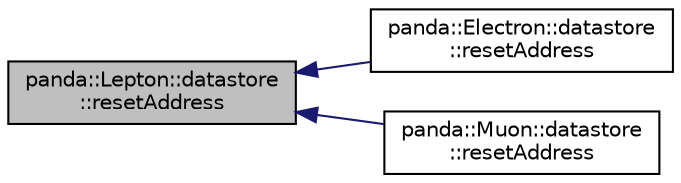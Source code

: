 digraph "panda::Lepton::datastore::resetAddress"
{
 // INTERACTIVE_SVG=YES
  edge [fontname="Helvetica",fontsize="10",labelfontname="Helvetica",labelfontsize="10"];
  node [fontname="Helvetica",fontsize="10",shape=record];
  rankdir="LR";
  Node1 [label="panda::Lepton::datastore\l::resetAddress",height=0.2,width=0.4,color="black", fillcolor="grey75", style="filled" fontcolor="black"];
  Node1 -> Node2 [dir="back",color="midnightblue",fontsize="10",style="solid"];
  Node2 [label="panda::Electron::datastore\l::resetAddress",height=0.2,width=0.4,color="black", fillcolor="white", style="filled",URL="$structpanda_1_1Electron_1_1datastore.html#a33b0789682d32cdfdd059cc398d294a4"];
  Node1 -> Node3 [dir="back",color="midnightblue",fontsize="10",style="solid"];
  Node3 [label="panda::Muon::datastore\l::resetAddress",height=0.2,width=0.4,color="black", fillcolor="white", style="filled",URL="$structpanda_1_1Muon_1_1datastore.html#a43c4e6d0ecf60fde03f1053b5bf707bf"];
}
